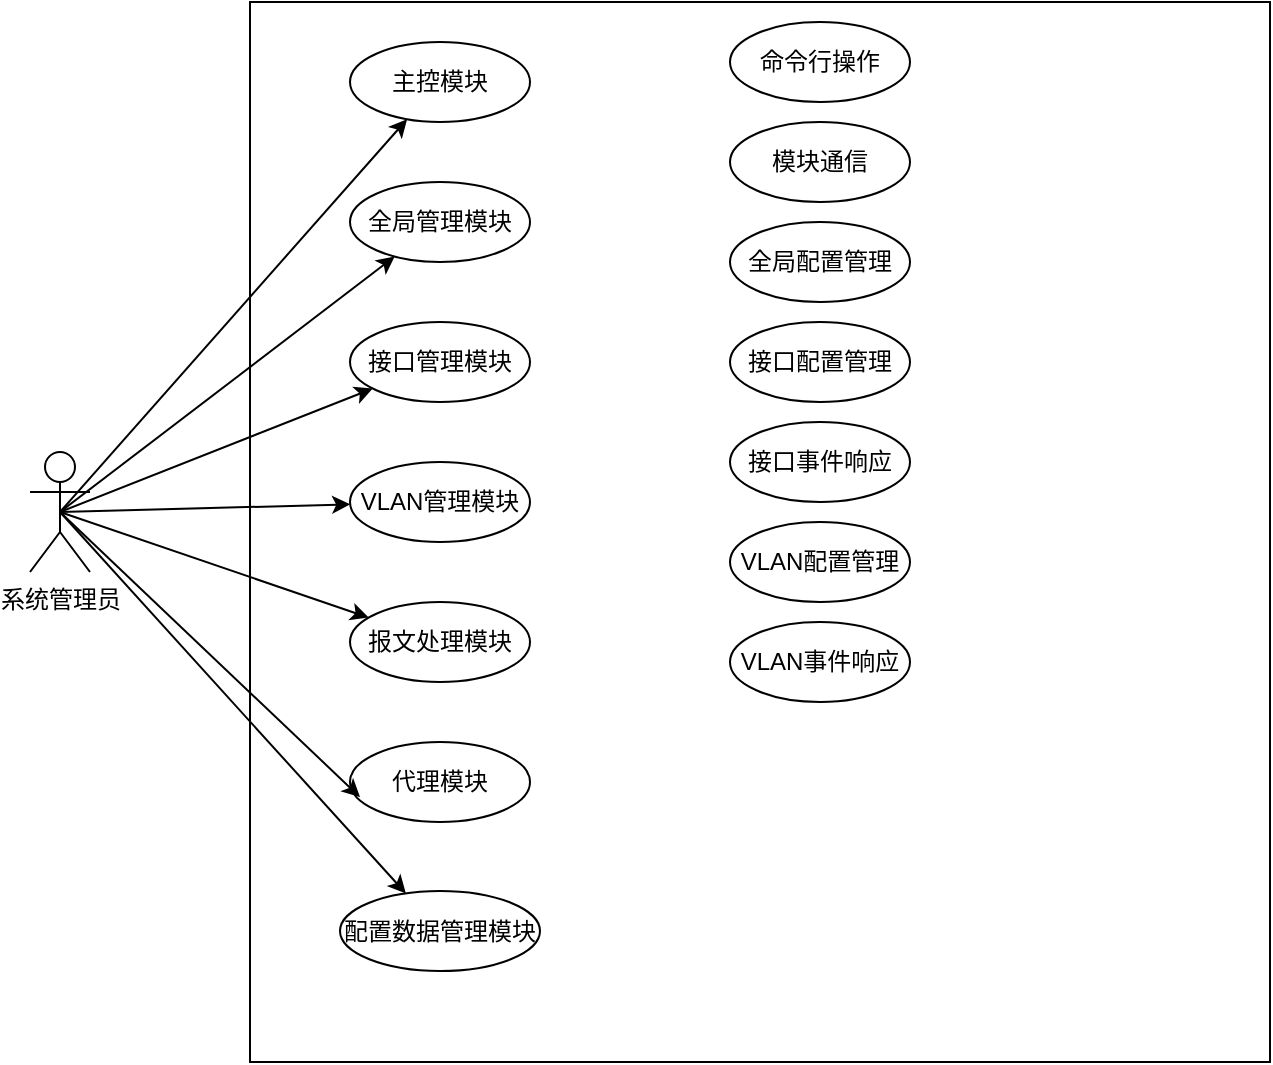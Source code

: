<mxfile version="22.1.5" type="github">
  <diagram name="第 1 页" id="FRvKm5lwS4Rhhj2kBkGg">
    <mxGraphModel dx="1246" dy="661" grid="1" gridSize="10" guides="1" tooltips="1" connect="1" arrows="1" fold="1" page="1" pageScale="1" pageWidth="827" pageHeight="1169" math="0" shadow="0">
      <root>
        <mxCell id="0" />
        <mxCell id="1" parent="0" />
        <mxCell id="xQd1zLAD4g_vqcQ5N1h_-2" value="" style="rounded=0;whiteSpace=wrap;html=1;" vertex="1" parent="1">
          <mxGeometry x="140" y="100" width="510" height="530" as="geometry" />
        </mxCell>
        <mxCell id="xQd1zLAD4g_vqcQ5N1h_-13" style="rounded=0;orthogonalLoop=1;jettySize=auto;html=1;exitX=0.5;exitY=0.5;exitDx=0;exitDy=0;exitPerimeter=0;" edge="1" parent="1" source="xQd1zLAD4g_vqcQ5N1h_-1" target="xQd1zLAD4g_vqcQ5N1h_-3">
          <mxGeometry relative="1" as="geometry" />
        </mxCell>
        <mxCell id="xQd1zLAD4g_vqcQ5N1h_-14" style="rounded=0;orthogonalLoop=1;jettySize=auto;html=1;exitX=0.5;exitY=0.5;exitDx=0;exitDy=0;exitPerimeter=0;" edge="1" parent="1" source="xQd1zLAD4g_vqcQ5N1h_-1" target="xQd1zLAD4g_vqcQ5N1h_-4">
          <mxGeometry relative="1" as="geometry" />
        </mxCell>
        <mxCell id="xQd1zLAD4g_vqcQ5N1h_-15" style="edgeStyle=none;rounded=0;orthogonalLoop=1;jettySize=auto;html=1;exitX=0.5;exitY=0.5;exitDx=0;exitDy=0;exitPerimeter=0;" edge="1" parent="1" source="xQd1zLAD4g_vqcQ5N1h_-1" target="xQd1zLAD4g_vqcQ5N1h_-5">
          <mxGeometry relative="1" as="geometry" />
        </mxCell>
        <mxCell id="xQd1zLAD4g_vqcQ5N1h_-16" style="edgeStyle=none;rounded=0;orthogonalLoop=1;jettySize=auto;html=1;exitX=0.5;exitY=0.5;exitDx=0;exitDy=0;exitPerimeter=0;" edge="1" parent="1" source="xQd1zLAD4g_vqcQ5N1h_-1" target="xQd1zLAD4g_vqcQ5N1h_-6">
          <mxGeometry relative="1" as="geometry" />
        </mxCell>
        <mxCell id="xQd1zLAD4g_vqcQ5N1h_-17" style="edgeStyle=none;rounded=0;orthogonalLoop=1;jettySize=auto;html=1;exitX=0.5;exitY=0.5;exitDx=0;exitDy=0;exitPerimeter=0;" edge="1" parent="1" source="xQd1zLAD4g_vqcQ5N1h_-1" target="xQd1zLAD4g_vqcQ5N1h_-7">
          <mxGeometry relative="1" as="geometry" />
        </mxCell>
        <mxCell id="xQd1zLAD4g_vqcQ5N1h_-19" style="edgeStyle=none;rounded=0;orthogonalLoop=1;jettySize=auto;html=1;exitX=0.5;exitY=0.5;exitDx=0;exitDy=0;exitPerimeter=0;" edge="1" parent="1" source="xQd1zLAD4g_vqcQ5N1h_-1" target="xQd1zLAD4g_vqcQ5N1h_-8">
          <mxGeometry relative="1" as="geometry" />
        </mxCell>
        <mxCell id="xQd1zLAD4g_vqcQ5N1h_-1" value="系统管理员" style="shape=umlActor;verticalLabelPosition=bottom;verticalAlign=top;html=1;" vertex="1" parent="1">
          <mxGeometry x="30" y="325" width="30" height="60" as="geometry" />
        </mxCell>
        <mxCell id="xQd1zLAD4g_vqcQ5N1h_-3" value="主控模块" style="ellipse;whiteSpace=wrap;html=1;" vertex="1" parent="1">
          <mxGeometry x="190" y="120" width="90" height="40" as="geometry" />
        </mxCell>
        <mxCell id="xQd1zLAD4g_vqcQ5N1h_-4" value="全局管理模块" style="ellipse;whiteSpace=wrap;html=1;" vertex="1" parent="1">
          <mxGeometry x="190" y="190" width="90" height="40" as="geometry" />
        </mxCell>
        <mxCell id="xQd1zLAD4g_vqcQ5N1h_-5" value="接口管理模块" style="ellipse;whiteSpace=wrap;html=1;" vertex="1" parent="1">
          <mxGeometry x="190" y="260" width="90" height="40" as="geometry" />
        </mxCell>
        <mxCell id="xQd1zLAD4g_vqcQ5N1h_-6" value="VLAN管理模块" style="ellipse;whiteSpace=wrap;html=1;" vertex="1" parent="1">
          <mxGeometry x="190" y="330" width="90" height="40" as="geometry" />
        </mxCell>
        <mxCell id="xQd1zLAD4g_vqcQ5N1h_-7" value="报文处理模块" style="ellipse;whiteSpace=wrap;html=1;" vertex="1" parent="1">
          <mxGeometry x="190" y="400" width="90" height="40" as="geometry" />
        </mxCell>
        <mxCell id="xQd1zLAD4g_vqcQ5N1h_-8" value="配置数据管理模块" style="ellipse;whiteSpace=wrap;html=1;" vertex="1" parent="1">
          <mxGeometry x="185" y="544.5" width="100" height="40" as="geometry" />
        </mxCell>
        <mxCell id="xQd1zLAD4g_vqcQ5N1h_-9" value="代理模块" style="ellipse;whiteSpace=wrap;html=1;" vertex="1" parent="1">
          <mxGeometry x="190" y="470" width="90" height="40" as="geometry" />
        </mxCell>
        <mxCell id="xQd1zLAD4g_vqcQ5N1h_-18" style="edgeStyle=none;rounded=0;orthogonalLoop=1;jettySize=auto;html=1;exitX=0.5;exitY=0.5;exitDx=0;exitDy=0;exitPerimeter=0;entryX=0.056;entryY=0.69;entryDx=0;entryDy=0;entryPerimeter=0;" edge="1" parent="1" source="xQd1zLAD4g_vqcQ5N1h_-1" target="xQd1zLAD4g_vqcQ5N1h_-9">
          <mxGeometry relative="1" as="geometry" />
        </mxCell>
        <mxCell id="xQd1zLAD4g_vqcQ5N1h_-20" value="命令行操作" style="ellipse;whiteSpace=wrap;html=1;" vertex="1" parent="1">
          <mxGeometry x="380" y="110" width="90" height="40" as="geometry" />
        </mxCell>
        <mxCell id="xQd1zLAD4g_vqcQ5N1h_-21" value="模块通信" style="ellipse;whiteSpace=wrap;html=1;" vertex="1" parent="1">
          <mxGeometry x="380" y="160" width="90" height="40" as="geometry" />
        </mxCell>
        <mxCell id="xQd1zLAD4g_vqcQ5N1h_-22" value="全局配置管理" style="ellipse;whiteSpace=wrap;html=1;" vertex="1" parent="1">
          <mxGeometry x="380" y="210" width="90" height="40" as="geometry" />
        </mxCell>
        <mxCell id="xQd1zLAD4g_vqcQ5N1h_-23" value="接口配置管理" style="ellipse;whiteSpace=wrap;html=1;" vertex="1" parent="1">
          <mxGeometry x="380" y="260" width="90" height="40" as="geometry" />
        </mxCell>
        <mxCell id="xQd1zLAD4g_vqcQ5N1h_-24" value="接口事件响应" style="ellipse;whiteSpace=wrap;html=1;" vertex="1" parent="1">
          <mxGeometry x="380" y="310" width="90" height="40" as="geometry" />
        </mxCell>
        <mxCell id="xQd1zLAD4g_vqcQ5N1h_-25" value="VLAN配置管理" style="ellipse;whiteSpace=wrap;html=1;" vertex="1" parent="1">
          <mxGeometry x="380" y="360" width="90" height="40" as="geometry" />
        </mxCell>
        <mxCell id="xQd1zLAD4g_vqcQ5N1h_-26" value="VLAN事件响应" style="ellipse;whiteSpace=wrap;html=1;" vertex="1" parent="1">
          <mxGeometry x="380" y="410" width="90" height="40" as="geometry" />
        </mxCell>
      </root>
    </mxGraphModel>
  </diagram>
</mxfile>
